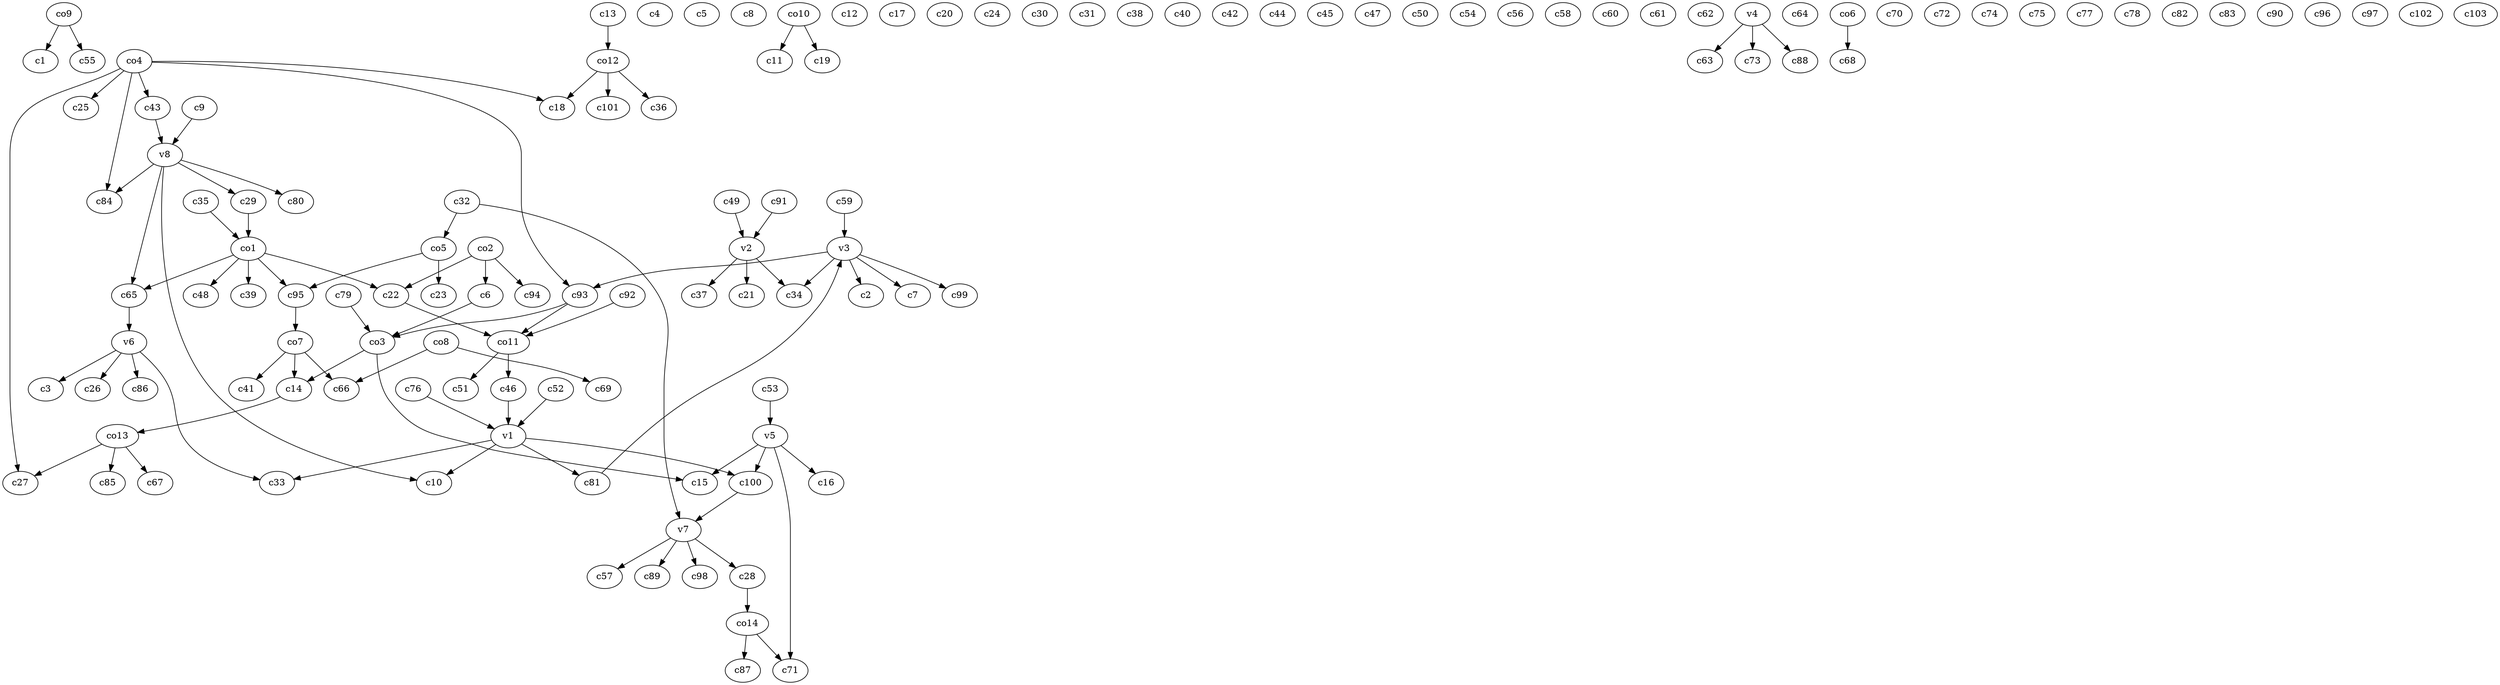 strict digraph  {
c1;
c2;
c3;
c4;
c5;
c6;
c7;
c8;
c9;
c10;
c11;
c12;
c13;
c14;
c15;
c16;
c17;
c18;
c19;
c20;
c21;
c22;
c23;
c24;
c25;
c26;
c27;
c28;
c29;
c30;
c31;
c32;
c33;
c34;
c35;
c36;
c37;
c38;
c39;
c40;
c41;
c42;
c43;
c44;
c45;
c46;
c47;
c48;
c49;
c50;
c51;
c52;
c53;
c54;
c55;
c56;
c57;
c58;
c59;
c60;
c61;
c62;
c63;
c64;
c65;
c66;
c67;
c68;
c69;
c70;
c71;
c72;
c73;
c74;
c75;
c76;
c77;
c78;
c79;
c80;
c81;
c82;
c83;
c84;
c85;
c86;
c87;
c88;
c89;
c90;
c91;
c92;
c93;
c94;
c95;
c96;
c97;
c98;
c99;
c100;
c101;
c102;
c103;
v1;
v2;
v3;
v4;
v5;
v6;
v7;
v8;
co1;
co2;
co3;
co4;
co5;
co6;
co7;
co8;
co9;
co10;
co11;
co12;
co13;
co14;
c6 -> co3  [weight=1];
c9 -> v8  [weight=1];
c13 -> co12  [weight=1];
c14 -> co13  [weight=1];
c22 -> co11  [weight=1];
c28 -> co14  [weight=1];
c29 -> co1  [weight=1];
c32 -> co5  [weight=1];
c32 -> v7  [weight=1];
c35 -> co1  [weight=1];
c43 -> v8  [weight=1];
c46 -> v1  [weight=1];
c49 -> v2  [weight=1];
c52 -> v1  [weight=1];
c53 -> v5  [weight=1];
c59 -> v3  [weight=1];
c65 -> v6  [weight=1];
c76 -> v1  [weight=1];
c79 -> co3  [weight=1];
c81 -> v3  [weight=1];
c91 -> v2  [weight=1];
c92 -> co11  [weight=1];
c93 -> co3  [weight=1];
c93 -> co11  [weight=1];
c95 -> co7  [weight=1];
c100 -> v7  [weight=1];
v1 -> c33  [weight=1];
v1 -> c100  [weight=1];
v1 -> c81  [weight=1];
v1 -> c10  [weight=1];
v2 -> c37  [weight=1];
v2 -> c34  [weight=1];
v2 -> c21  [weight=1];
v3 -> c2  [weight=1];
v3 -> c7  [weight=1];
v3 -> c99  [weight=1];
v3 -> c34  [weight=1];
v3 -> c93  [weight=1];
v4 -> c73  [weight=1];
v4 -> c63  [weight=1];
v4 -> c88  [weight=1];
v5 -> c15  [weight=1];
v5 -> c100  [weight=1];
v5 -> c71  [weight=1];
v5 -> c16  [weight=1];
v6 -> c3  [weight=1];
v6 -> c26  [weight=1];
v6 -> c86  [weight=1];
v6 -> c33  [weight=1];
v7 -> c28  [weight=1];
v7 -> c89  [weight=1];
v7 -> c57  [weight=1];
v7 -> c98  [weight=1];
v8 -> c84  [weight=1];
v8 -> c80  [weight=1];
v8 -> c10  [weight=1];
v8 -> c29  [weight=1];
v8 -> c65  [weight=1];
co1 -> c95  [weight=1];
co1 -> c22  [weight=1];
co1 -> c65  [weight=1];
co1 -> c39  [weight=1];
co1 -> c48  [weight=1];
co2 -> c94  [weight=1];
co2 -> c22  [weight=1];
co2 -> c6  [weight=1];
co3 -> c15  [weight=1];
co3 -> c14  [weight=1];
co4 -> c43  [weight=1];
co4 -> c18  [weight=1];
co4 -> c84  [weight=1];
co4 -> c93  [weight=1];
co4 -> c25  [weight=1];
co4 -> c27  [weight=1];
co5 -> c23  [weight=1];
co5 -> c95  [weight=1];
co6 -> c68  [weight=1];
co7 -> c14  [weight=1];
co7 -> c41  [weight=1];
co7 -> c66  [weight=1];
co8 -> c66  [weight=1];
co8 -> c69  [weight=1];
co9 -> c55  [weight=1];
co9 -> c1  [weight=1];
co10 -> c11  [weight=1];
co10 -> c19  [weight=1];
co11 -> c46  [weight=1];
co11 -> c51  [weight=1];
co12 -> c18  [weight=1];
co12 -> c36  [weight=1];
co12 -> c101  [weight=1];
co13 -> c67  [weight=1];
co13 -> c27  [weight=1];
co13 -> c85  [weight=1];
co14 -> c71  [weight=1];
co14 -> c87  [weight=1];
}
